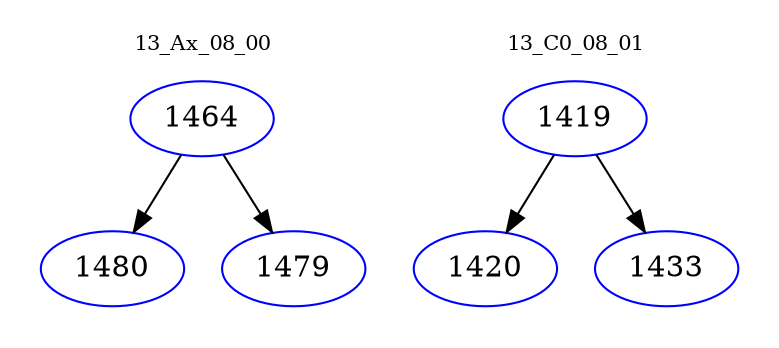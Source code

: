 digraph{
subgraph cluster_0 {
color = white
label = "13_Ax_08_00";
fontsize=10;
T0_1464 [label="1464", color="blue"]
T0_1464 -> T0_1480 [color="black"]
T0_1480 [label="1480", color="blue"]
T0_1464 -> T0_1479 [color="black"]
T0_1479 [label="1479", color="blue"]
}
subgraph cluster_1 {
color = white
label = "13_C0_08_01";
fontsize=10;
T1_1419 [label="1419", color="blue"]
T1_1419 -> T1_1420 [color="black"]
T1_1420 [label="1420", color="blue"]
T1_1419 -> T1_1433 [color="black"]
T1_1433 [label="1433", color="blue"]
}
}
